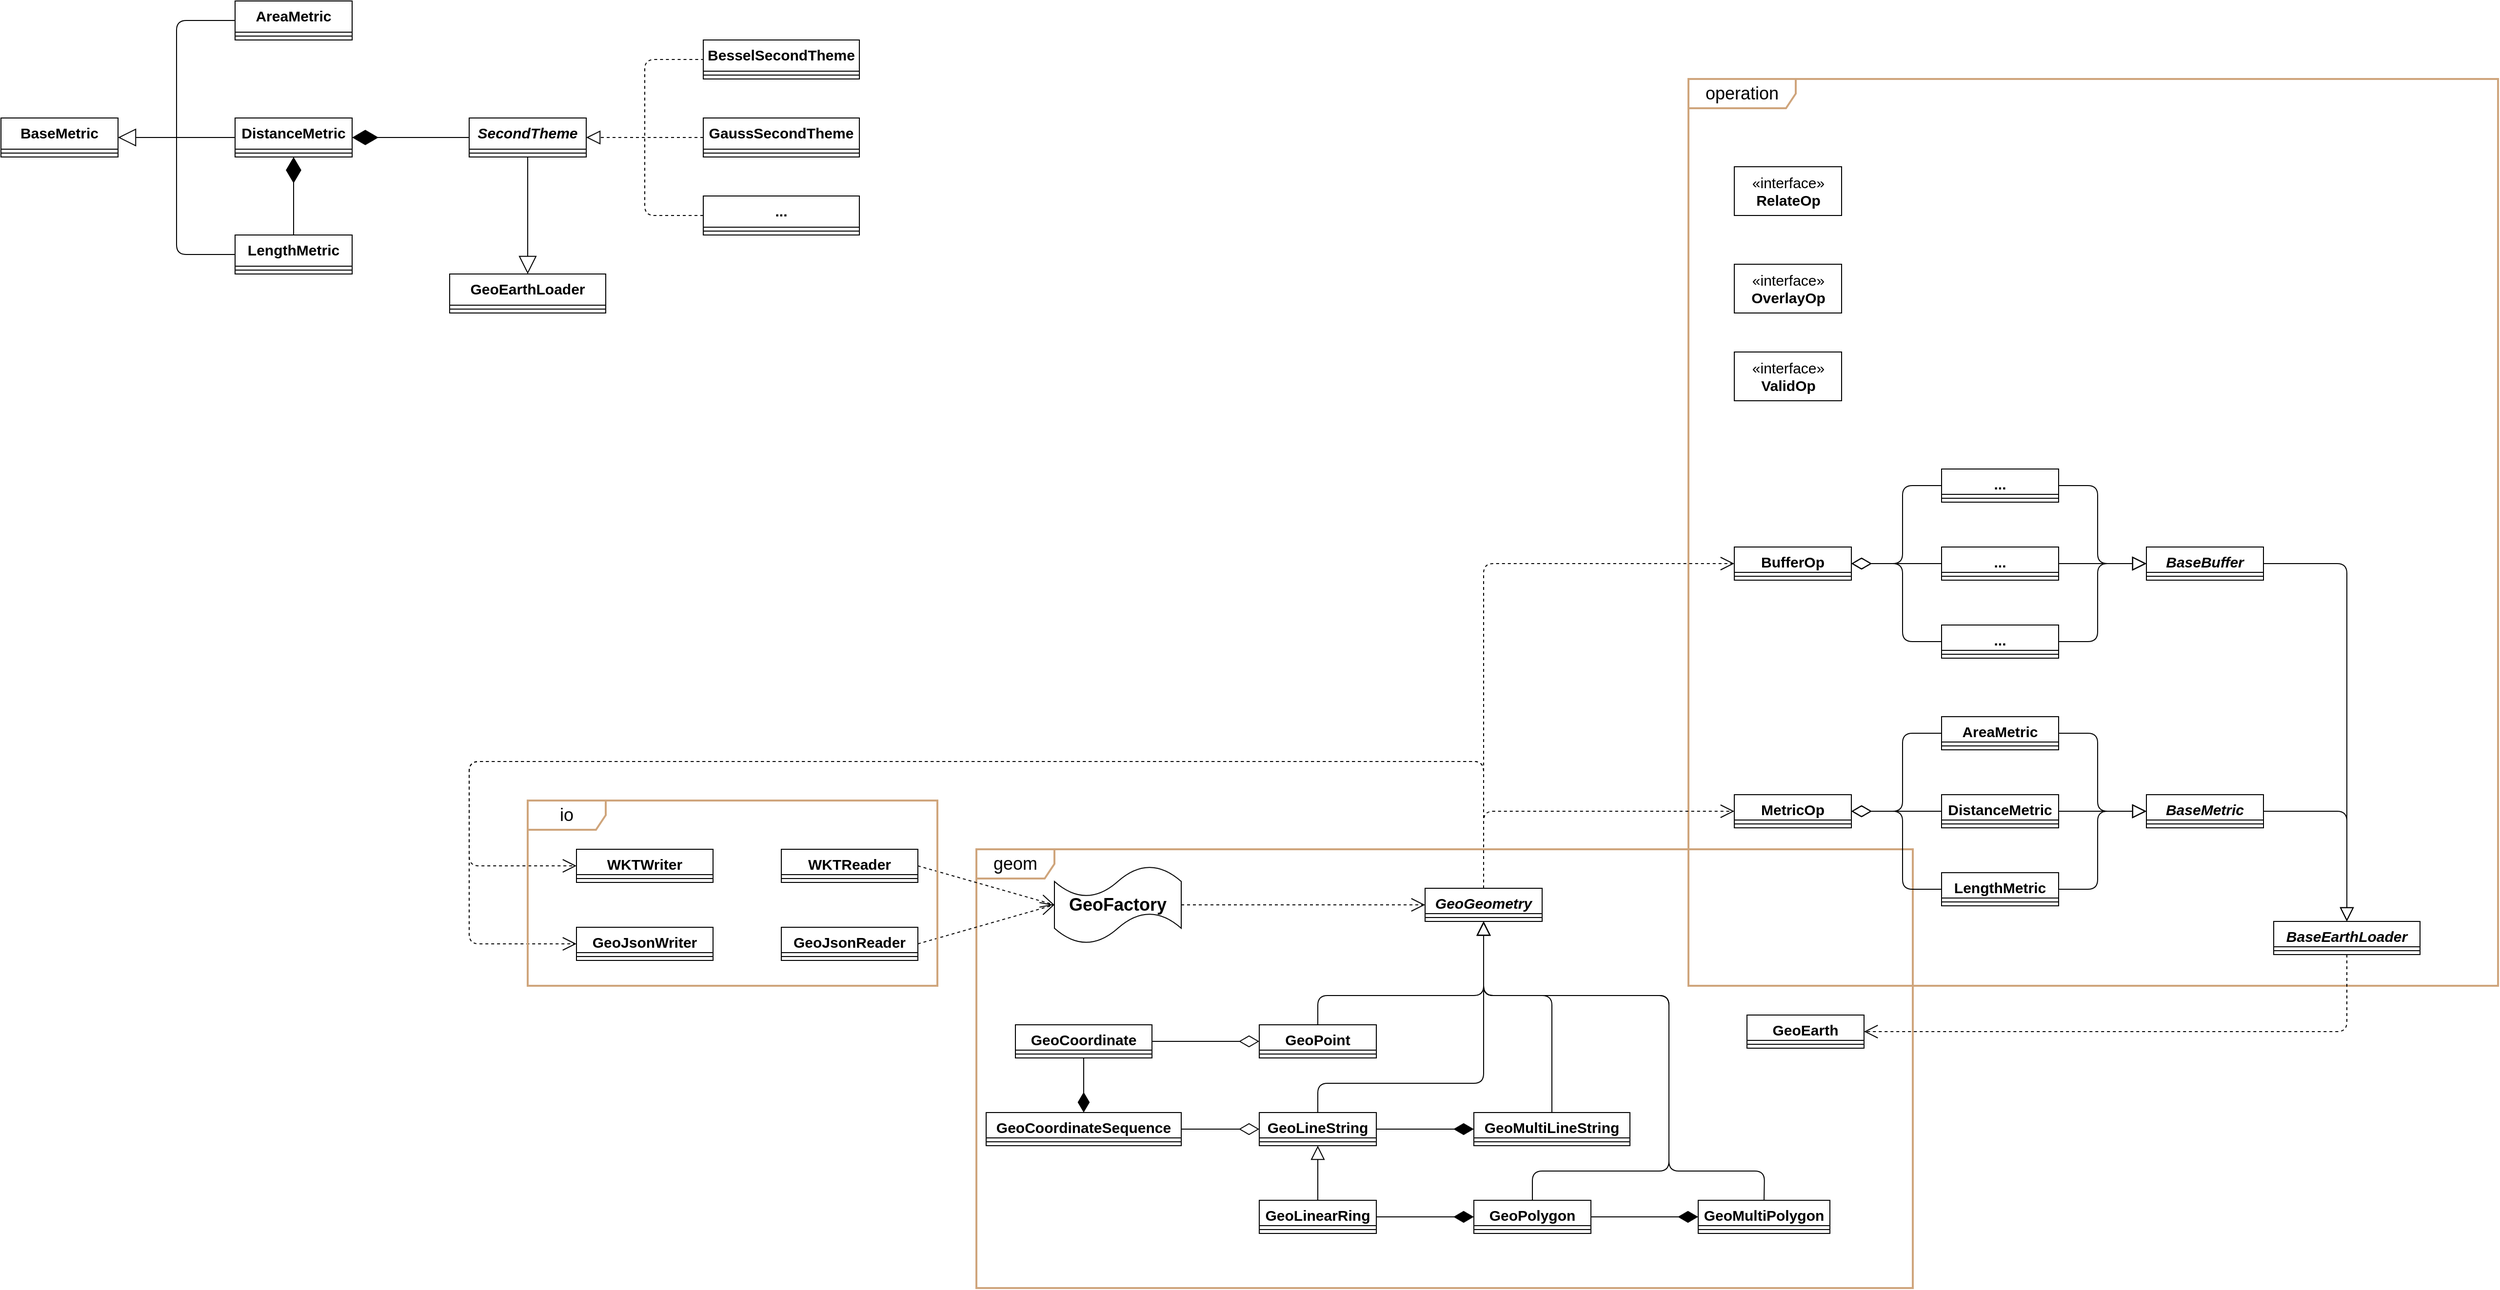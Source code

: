 <mxfile scale="1" border="5">
    <diagram id="F_URVQluiRiYZ4EXp49W" name="Page-1">
        <mxGraphModel dx="3735" dy="481" grid="1" gridSize="10" guides="1" tooltips="1" connect="1" arrows="1" fold="1" page="1" pageScale="1" pageWidth="3000" pageHeight="2000" math="0" shadow="0">
            <root>
                <mxCell id="0"/>
                <mxCell id="1" parent="0"/>
                <mxCell id="171" value="geom" style="shape=umlFrame;whiteSpace=wrap;html=1;fontSize=18;width=80;height=30;strokeColor=#CFA57C;strokeWidth=2;" parent="1" vertex="1">
                    <mxGeometry x="960" y="1030" width="960" height="450" as="geometry"/>
                </mxCell>
                <mxCell id="173" value="operation" style="shape=umlFrame;whiteSpace=wrap;html=1;fontSize=18;width=110;height=30;strokeColor=#CFA57C;strokeWidth=2;" parent="1" vertex="1">
                    <mxGeometry x="1690" y="240" width="830" height="930" as="geometry"/>
                </mxCell>
                <mxCell id="30" value="GeoPoint" style="swimlane;fontStyle=1;align=center;verticalAlign=top;childLayout=stackLayout;horizontal=1;startSize=26;horizontalStack=0;resizeParent=1;resizeParentMax=0;resizeLast=0;collapsible=1;marginBottom=0;fontSize=15;" parent="1" vertex="1">
                    <mxGeometry x="1250" y="1210" width="120" height="34" as="geometry"/>
                </mxCell>
                <mxCell id="32" value="" style="line;strokeWidth=1;fillColor=none;align=left;verticalAlign=middle;spacingTop=-1;spacingLeft=3;spacingRight=3;rotatable=0;labelPosition=right;points=[];portConstraint=eastwest;fontSize=15;" parent="30" vertex="1">
                    <mxGeometry y="26" width="120" height="8" as="geometry"/>
                </mxCell>
                <mxCell id="41" value="GeoLineString" style="swimlane;fontStyle=1;align=center;verticalAlign=top;childLayout=stackLayout;horizontal=1;startSize=26;horizontalStack=0;resizeParent=1;resizeParentMax=0;resizeLast=0;collapsible=1;marginBottom=0;fontSize=15;" parent="1" vertex="1">
                    <mxGeometry x="1250" y="1300" width="120" height="34" as="geometry"/>
                </mxCell>
                <mxCell id="42" value="" style="line;strokeWidth=1;fillColor=none;align=left;verticalAlign=middle;spacingTop=-1;spacingLeft=3;spacingRight=3;rotatable=0;labelPosition=right;points=[];portConstraint=eastwest;fontSize=15;" parent="41" vertex="1">
                    <mxGeometry y="26" width="120" height="8" as="geometry"/>
                </mxCell>
                <mxCell id="43" value="GeoLinearRing" style="swimlane;fontStyle=1;align=center;verticalAlign=top;childLayout=stackLayout;horizontal=1;startSize=26;horizontalStack=0;resizeParent=1;resizeParentMax=0;resizeLast=0;collapsible=1;marginBottom=0;fontSize=15;" parent="1" vertex="1">
                    <mxGeometry x="1250" y="1390" width="120" height="34" as="geometry"/>
                </mxCell>
                <mxCell id="44" value="" style="line;strokeWidth=1;fillColor=none;align=left;verticalAlign=middle;spacingTop=-1;spacingLeft=3;spacingRight=3;rotatable=0;labelPosition=right;points=[];portConstraint=eastwest;fontSize=15;" parent="43" vertex="1">
                    <mxGeometry y="26" width="120" height="8" as="geometry"/>
                </mxCell>
                <mxCell id="45" value="GeoPolygon" style="swimlane;fontStyle=1;align=center;verticalAlign=top;childLayout=stackLayout;horizontal=1;startSize=26;horizontalStack=0;resizeParent=1;resizeParentMax=0;resizeLast=0;collapsible=1;marginBottom=0;fontSize=15;" parent="1" vertex="1">
                    <mxGeometry x="1470" y="1390" width="120" height="34" as="geometry"/>
                </mxCell>
                <mxCell id="46" value="" style="line;strokeWidth=1;fillColor=none;align=left;verticalAlign=middle;spacingTop=-1;spacingLeft=3;spacingRight=3;rotatable=0;labelPosition=right;points=[];portConstraint=eastwest;fontSize=15;" parent="45" vertex="1">
                    <mxGeometry y="26" width="120" height="8" as="geometry"/>
                </mxCell>
                <mxCell id="47" value="GeoMultiLineString" style="swimlane;fontStyle=1;align=center;verticalAlign=top;childLayout=stackLayout;horizontal=1;startSize=26;horizontalStack=0;resizeParent=1;resizeParentMax=0;resizeLast=0;collapsible=1;marginBottom=0;fontSize=15;" parent="1" vertex="1">
                    <mxGeometry x="1470" y="1300" width="160" height="34" as="geometry">
                        <mxRectangle x="460" y="340" width="140" height="26" as="alternateBounds"/>
                    </mxGeometry>
                </mxCell>
                <mxCell id="48" value="" style="line;strokeWidth=1;fillColor=none;align=left;verticalAlign=middle;spacingTop=-1;spacingLeft=3;spacingRight=3;rotatable=0;labelPosition=right;points=[];portConstraint=eastwest;fontSize=15;" parent="47" vertex="1">
                    <mxGeometry y="26" width="160" height="8" as="geometry"/>
                </mxCell>
                <mxCell id="49" value="GeoMultiPolygon" style="swimlane;fontStyle=1;align=center;verticalAlign=top;childLayout=stackLayout;horizontal=1;startSize=26;horizontalStack=0;resizeParent=1;resizeParentMax=0;resizeLast=0;collapsible=1;marginBottom=0;fontSize=15;" parent="1" vertex="1">
                    <mxGeometry x="1700" y="1390" width="135" height="34" as="geometry"/>
                </mxCell>
                <mxCell id="50" value="" style="line;strokeWidth=1;fillColor=none;align=left;verticalAlign=middle;spacingTop=-1;spacingLeft=3;spacingRight=3;rotatable=0;labelPosition=right;points=[];portConstraint=eastwest;fontSize=15;" parent="49" vertex="1">
                    <mxGeometry y="26" width="135" height="8" as="geometry"/>
                </mxCell>
                <mxCell id="56" value="" style="endArrow=block;endSize=12;endFill=0;html=1;entryX=0.5;entryY=1;entryDx=0;entryDy=0;exitX=0.5;exitY=0;exitDx=0;exitDy=0;fontSize=15;" parent="1" source="43" target="41" edge="1">
                    <mxGeometry width="160" relative="1" as="geometry">
                        <mxPoint x="1420" y="1470" as="sourcePoint"/>
                        <mxPoint x="1580" y="1470" as="targetPoint"/>
                    </mxGeometry>
                </mxCell>
                <mxCell id="73" value="BaseMetric" style="swimlane;fontStyle=3;align=center;verticalAlign=top;childLayout=stackLayout;horizontal=1;startSize=26;horizontalStack=0;resizeParent=1;resizeParentMax=0;resizeLast=0;collapsible=1;marginBottom=0;fontSize=15;" parent="1" vertex="1">
                    <mxGeometry x="2159.5" y="974" width="120" height="34" as="geometry"/>
                </mxCell>
                <mxCell id="74" value="" style="line;strokeWidth=1;fillColor=none;align=left;verticalAlign=middle;spacingTop=-1;spacingLeft=3;spacingRight=3;rotatable=0;labelPosition=right;points=[];portConstraint=eastwest;fontSize=15;" parent="73" vertex="1">
                    <mxGeometry y="26" width="120" height="8" as="geometry"/>
                </mxCell>
                <mxCell id="77" value="«interface»&lt;br style=&quot;font-size: 15px;&quot;&gt;&lt;b style=&quot;font-size: 15px;&quot;&gt;RelateOp&lt;/b&gt;" style="html=1;fontSize=15;" parent="1" vertex="1">
                    <mxGeometry x="1737" y="330" width="110" height="50" as="geometry"/>
                </mxCell>
                <mxCell id="78" value="«interface»&lt;br style=&quot;font-size: 15px;&quot;&gt;&lt;b style=&quot;font-size: 15px;&quot;&gt;OverlayOp&lt;/b&gt;" style="html=1;fontSize=15;" parent="1" vertex="1">
                    <mxGeometry x="1737" y="430" width="110" height="50" as="geometry"/>
                </mxCell>
                <mxCell id="79" value="«interface»&lt;br style=&quot;font-size: 15px;&quot;&gt;&lt;b style=&quot;font-size: 15px;&quot;&gt;ValidOp&lt;/b&gt;" style="html=1;fontSize=15;" parent="1" vertex="1">
                    <mxGeometry x="1737" y="520" width="110" height="50" as="geometry"/>
                </mxCell>
                <mxCell id="80" value="AreaMetric" style="swimlane;fontStyle=1;align=center;verticalAlign=top;childLayout=stackLayout;horizontal=1;startSize=26;horizontalStack=0;resizeParent=1;resizeParentMax=0;resizeLast=0;collapsible=1;marginBottom=0;fontSize=15;" parent="1" vertex="1">
                    <mxGeometry x="1949.5" y="894" width="120" height="34" as="geometry"/>
                </mxCell>
                <mxCell id="81" value="" style="line;strokeWidth=1;fillColor=none;align=left;verticalAlign=middle;spacingTop=-1;spacingLeft=3;spacingRight=3;rotatable=0;labelPosition=right;points=[];portConstraint=eastwest;fontSize=15;" parent="80" vertex="1">
                    <mxGeometry y="26" width="120" height="8" as="geometry"/>
                </mxCell>
                <mxCell id="82" value="LengthMetric" style="swimlane;fontStyle=1;align=center;verticalAlign=top;childLayout=stackLayout;horizontal=1;startSize=26;horizontalStack=0;resizeParent=1;resizeParentMax=0;resizeLast=0;collapsible=1;marginBottom=0;fontSize=15;" parent="1" vertex="1">
                    <mxGeometry x="1949.5" y="1054" width="120" height="34" as="geometry"/>
                </mxCell>
                <mxCell id="83" value="" style="line;strokeWidth=1;fillColor=none;align=left;verticalAlign=middle;spacingTop=-1;spacingLeft=3;spacingRight=3;rotatable=0;labelPosition=right;points=[];portConstraint=eastwest;fontSize=15;" parent="82" vertex="1">
                    <mxGeometry y="26" width="120" height="8" as="geometry"/>
                </mxCell>
                <mxCell id="84" value="DistanceMetric" style="swimlane;fontStyle=1;align=center;verticalAlign=top;childLayout=stackLayout;horizontal=1;startSize=26;horizontalStack=0;resizeParent=1;resizeParentMax=0;resizeLast=0;collapsible=1;marginBottom=0;fontSize=15;" parent="1" vertex="1">
                    <mxGeometry x="1949.5" y="974" width="120" height="34" as="geometry"/>
                </mxCell>
                <mxCell id="85" value="" style="line;strokeWidth=1;fillColor=none;align=left;verticalAlign=middle;spacingTop=-1;spacingLeft=3;spacingRight=3;rotatable=0;labelPosition=right;points=[];portConstraint=eastwest;fontSize=15;" parent="84" vertex="1">
                    <mxGeometry y="26" width="120" height="8" as="geometry"/>
                </mxCell>
                <mxCell id="87" value="" style="endArrow=block;endSize=12;endFill=0;html=1;entryX=0;entryY=0.5;entryDx=0;entryDy=0;exitX=1;exitY=0.5;exitDx=0;exitDy=0;fontSize=15;" parent="1" source="84" target="73" edge="1">
                    <mxGeometry width="160" relative="1" as="geometry">
                        <mxPoint x="1899.5" y="824" as="sourcePoint"/>
                        <mxPoint x="1899.5" y="804" as="targetPoint"/>
                    </mxGeometry>
                </mxCell>
                <mxCell id="88" value="" style="endArrow=block;endSize=12;endFill=0;html=1;entryX=0;entryY=0.5;entryDx=0;entryDy=0;fontSize=15;exitX=1;exitY=0.5;exitDx=0;exitDy=0;" parent="1" source="80" target="73" edge="1">
                    <mxGeometry width="160" relative="1" as="geometry">
                        <mxPoint x="1719.5" y="834" as="sourcePoint"/>
                        <mxPoint x="1909.5" y="808" as="targetPoint"/>
                        <Array as="points">
                            <mxPoint x="2109.5" y="911"/>
                            <mxPoint x="2109.5" y="991"/>
                        </Array>
                    </mxGeometry>
                </mxCell>
                <mxCell id="89" value="" style="endArrow=block;endSize=12;endFill=0;html=1;entryX=0;entryY=0.5;entryDx=0;entryDy=0;exitX=1;exitY=0.5;exitDx=0;exitDy=0;fontSize=15;" parent="1" source="82" target="73" edge="1">
                    <mxGeometry width="160" relative="1" as="geometry">
                        <mxPoint x="1919.5" y="870" as="sourcePoint"/>
                        <mxPoint x="1919.5" y="818" as="targetPoint"/>
                        <Array as="points">
                            <mxPoint x="2109.5" y="1071"/>
                            <mxPoint x="2109.5" y="991"/>
                        </Array>
                    </mxGeometry>
                </mxCell>
                <mxCell id="95" value="GeoGeometry&#10;" style="swimlane;fontStyle=3;align=center;verticalAlign=top;childLayout=stackLayout;horizontal=1;startSize=26;horizontalStack=0;resizeParent=1;resizeParentMax=0;resizeLast=0;collapsible=1;marginBottom=0;fontSize=15;" parent="1" vertex="1">
                    <mxGeometry x="1420" y="1070" width="120" height="34" as="geometry"/>
                </mxCell>
                <mxCell id="96" value="" style="line;strokeWidth=1;fillColor=none;align=left;verticalAlign=middle;spacingTop=-1;spacingLeft=3;spacingRight=3;rotatable=0;labelPosition=right;points=[];portConstraint=eastwest;fontSize=15;" parent="95" vertex="1">
                    <mxGeometry y="26" width="120" height="8" as="geometry"/>
                </mxCell>
                <mxCell id="97" value="" style="endArrow=block;endSize=12;endFill=0;html=1;entryX=0.5;entryY=1;entryDx=0;entryDy=0;exitX=0.5;exitY=0;exitDx=0;exitDy=0;fontSize=15;" parent="1" source="30" target="95" edge="1">
                    <mxGeometry width="160" relative="1" as="geometry">
                        <mxPoint x="1320" y="1390" as="sourcePoint"/>
                        <mxPoint x="1320" y="1334" as="targetPoint"/>
                        <Array as="points">
                            <mxPoint x="1310" y="1180"/>
                            <mxPoint x="1480" y="1180"/>
                        </Array>
                    </mxGeometry>
                </mxCell>
                <mxCell id="98" value="" style="endArrow=diamondThin;endFill=1;endSize=18;html=1;exitX=1;exitY=0.5;exitDx=0;exitDy=0;entryX=0;entryY=0.5;entryDx=0;entryDy=0;fontSize=13;spacing=2;strokeWidth=1;" parent="1" source="41" target="47" edge="1">
                    <mxGeometry width="160" relative="1" as="geometry">
                        <mxPoint x="1320" y="1310" as="sourcePoint"/>
                        <mxPoint x="1320" y="1254" as="targetPoint"/>
                    </mxGeometry>
                </mxCell>
                <mxCell id="99" value="" style="endArrow=diamondThin;endFill=1;endSize=18;html=1;exitX=1;exitY=0.5;exitDx=0;exitDy=0;entryX=0;entryY=0.5;entryDx=0;entryDy=0;fontSize=13;spacing=2;strokeWidth=1;" parent="1" source="43" target="45" edge="1">
                    <mxGeometry width="160" relative="1" as="geometry">
                        <mxPoint x="1380" y="1327" as="sourcePoint"/>
                        <mxPoint x="1480" y="1327" as="targetPoint"/>
                    </mxGeometry>
                </mxCell>
                <mxCell id="100" value="" style="endArrow=diamondThin;endFill=1;endSize=18;html=1;exitX=1;exitY=0.5;exitDx=0;exitDy=0;entryX=0;entryY=0.5;entryDx=0;entryDy=0;fontSize=13;spacing=2;strokeWidth=1;" parent="1" source="45" target="49" edge="1">
                    <mxGeometry width="160" relative="1" as="geometry">
                        <mxPoint x="1380" y="1417" as="sourcePoint"/>
                        <mxPoint x="1500" y="1417" as="targetPoint"/>
                    </mxGeometry>
                </mxCell>
                <mxCell id="103" value="" style="endArrow=block;endSize=12;endFill=0;html=1;exitX=0.5;exitY=0;exitDx=0;exitDy=0;fontSize=15;entryX=0.5;entryY=1;entryDx=0;entryDy=0;" parent="1" source="41" target="95" edge="1">
                    <mxGeometry width="160" relative="1" as="geometry">
                        <mxPoint x="1320" y="1400" as="sourcePoint"/>
                        <mxPoint x="1430" y="1150" as="targetPoint"/>
                        <Array as="points">
                            <mxPoint x="1310" y="1270"/>
                            <mxPoint x="1480" y="1270"/>
                        </Array>
                    </mxGeometry>
                </mxCell>
                <mxCell id="104" value="" style="endArrow=block;endSize=12;endFill=0;html=1;exitX=0.5;exitY=0;exitDx=0;exitDy=0;fontSize=15;entryX=0.5;entryY=1;entryDx=0;entryDy=0;" parent="1" source="47" target="95" edge="1">
                    <mxGeometry width="160" relative="1" as="geometry">
                        <mxPoint x="1320" y="1220" as="sourcePoint"/>
                        <mxPoint x="1430" y="1150" as="targetPoint"/>
                        <Array as="points">
                            <mxPoint x="1550" y="1180"/>
                            <mxPoint x="1480" y="1180"/>
                        </Array>
                    </mxGeometry>
                </mxCell>
                <mxCell id="105" value="" style="endArrow=block;endSize=12;endFill=0;html=1;exitX=0.5;exitY=0;exitDx=0;exitDy=0;fontSize=15;entryX=0.5;entryY=1;entryDx=0;entryDy=0;" parent="1" source="49" target="95" edge="1">
                    <mxGeometry width="160" relative="1" as="geometry">
                        <mxPoint x="1560" y="1310" as="sourcePoint"/>
                        <mxPoint x="1430" y="1150" as="targetPoint"/>
                        <Array as="points">
                            <mxPoint x="1768" y="1360"/>
                            <mxPoint x="1670" y="1360"/>
                            <mxPoint x="1670" y="1180"/>
                            <mxPoint x="1480" y="1180"/>
                        </Array>
                    </mxGeometry>
                </mxCell>
                <mxCell id="106" value="" style="endArrow=block;endSize=12;endFill=0;html=1;fontSize=15;exitX=0.5;exitY=0;exitDx=0;exitDy=0;entryX=0.5;entryY=1;entryDx=0;entryDy=0;" parent="1" source="45" target="95" edge="1">
                    <mxGeometry width="160" relative="1" as="geometry">
                        <mxPoint x="1550" y="1380" as="sourcePoint"/>
                        <mxPoint x="1480" y="1144" as="targetPoint"/>
                        <Array as="points">
                            <mxPoint x="1530" y="1360"/>
                            <mxPoint x="1670" y="1360"/>
                            <mxPoint x="1670" y="1180"/>
                            <mxPoint x="1480" y="1180"/>
                        </Array>
                    </mxGeometry>
                </mxCell>
                <mxCell id="107" value="GeoCoordinate" style="swimlane;fontStyle=1;align=center;verticalAlign=top;childLayout=stackLayout;horizontal=1;startSize=26;horizontalStack=0;resizeParent=1;resizeParentMax=0;resizeLast=0;collapsible=1;marginBottom=0;fontSize=15;" parent="1" vertex="1">
                    <mxGeometry x="1000" y="1210" width="140" height="34" as="geometry"/>
                </mxCell>
                <mxCell id="108" value="" style="line;strokeWidth=1;fillColor=none;align=left;verticalAlign=middle;spacingTop=-1;spacingLeft=3;spacingRight=3;rotatable=0;labelPosition=right;points=[];portConstraint=eastwest;fontSize=15;" parent="107" vertex="1">
                    <mxGeometry y="26" width="140" height="8" as="geometry"/>
                </mxCell>
                <mxCell id="109" value="GeoCoordinateSequence" style="swimlane;fontStyle=1;align=center;verticalAlign=top;childLayout=stackLayout;horizontal=1;startSize=26;horizontalStack=0;resizeParent=1;resizeParentMax=0;resizeLast=0;collapsible=1;marginBottom=0;fontSize=15;" parent="1" vertex="1">
                    <mxGeometry x="970" y="1300" width="200" height="34" as="geometry"/>
                </mxCell>
                <mxCell id="110" value="" style="line;strokeWidth=1;fillColor=none;align=left;verticalAlign=middle;spacingTop=-1;spacingLeft=3;spacingRight=3;rotatable=0;labelPosition=right;points=[];portConstraint=eastwest;fontSize=15;" parent="109" vertex="1">
                    <mxGeometry y="26" width="200" height="8" as="geometry"/>
                </mxCell>
                <mxCell id="111" value="" style="endArrow=diamondThin;endFill=0;endSize=18;html=1;fontSize=13;strokeWidth=1;entryX=0;entryY=0.5;entryDx=0;entryDy=0;exitX=1;exitY=0.5;exitDx=0;exitDy=0;" parent="1" source="109" target="41" edge="1">
                    <mxGeometry width="160" relative="1" as="geometry">
                        <mxPoint x="1050" y="1400" as="sourcePoint"/>
                        <mxPoint x="1210" y="1400" as="targetPoint"/>
                    </mxGeometry>
                </mxCell>
                <mxCell id="112" value="" style="endArrow=diamondThin;endFill=1;endSize=18;html=1;fontSize=13;strokeWidth=1;exitX=0.5;exitY=1;exitDx=0;exitDy=0;entryX=0.5;entryY=0;entryDx=0;entryDy=0;" parent="1" source="107" target="109" edge="1">
                    <mxGeometry width="160" relative="1" as="geometry">
                        <mxPoint x="1130" y="1330" as="sourcePoint"/>
                        <mxPoint x="1290" y="1330" as="targetPoint"/>
                    </mxGeometry>
                </mxCell>
                <mxCell id="113" value="" style="endArrow=diamondThin;endFill=0;endSize=18;html=1;fontSize=13;strokeWidth=1;entryX=0;entryY=0.5;entryDx=0;entryDy=0;exitX=1;exitY=0.5;exitDx=0;exitDy=0;" parent="1" source="107" target="30" edge="1">
                    <mxGeometry width="160" relative="1" as="geometry">
                        <mxPoint x="1180" y="1327" as="sourcePoint"/>
                        <mxPoint x="1260" y="1327" as="targetPoint"/>
                    </mxGeometry>
                </mxCell>
                <mxCell id="114" value="GeoJsonWriter" style="swimlane;fontStyle=1;align=center;verticalAlign=top;childLayout=stackLayout;horizontal=1;startSize=26;horizontalStack=0;resizeParent=1;resizeParentMax=0;resizeLast=0;collapsible=1;marginBottom=0;fontSize=15;" parent="1" vertex="1">
                    <mxGeometry x="550" y="1110" width="140" height="34" as="geometry"/>
                </mxCell>
                <mxCell id="115" value="" style="line;strokeWidth=1;fillColor=none;align=left;verticalAlign=middle;spacingTop=-1;spacingLeft=3;spacingRight=3;rotatable=0;labelPosition=right;points=[];portConstraint=eastwest;fontSize=15;" parent="114" vertex="1">
                    <mxGeometry y="26" width="140" height="8" as="geometry"/>
                </mxCell>
                <mxCell id="116" value="GeoJsonReader" style="swimlane;fontStyle=1;align=center;verticalAlign=top;childLayout=stackLayout;horizontal=1;startSize=26;horizontalStack=0;resizeParent=1;resizeParentMax=0;resizeLast=0;collapsible=1;marginBottom=0;fontSize=15;" parent="1" vertex="1">
                    <mxGeometry x="760" y="1110" width="140" height="34" as="geometry"/>
                </mxCell>
                <mxCell id="117" value="" style="line;strokeWidth=1;fillColor=none;align=left;verticalAlign=middle;spacingTop=-1;spacingLeft=3;spacingRight=3;rotatable=0;labelPosition=right;points=[];portConstraint=eastwest;fontSize=15;" parent="116" vertex="1">
                    <mxGeometry y="26" width="140" height="8" as="geometry"/>
                </mxCell>
                <mxCell id="118" value="WKTReader" style="swimlane;fontStyle=1;align=center;verticalAlign=top;childLayout=stackLayout;horizontal=1;startSize=26;horizontalStack=0;resizeParent=1;resizeParentMax=0;resizeLast=0;collapsible=1;marginBottom=0;fontSize=15;" parent="1" vertex="1">
                    <mxGeometry x="760" y="1030" width="140" height="34" as="geometry"/>
                </mxCell>
                <mxCell id="119" value="" style="line;strokeWidth=1;fillColor=none;align=left;verticalAlign=middle;spacingTop=-1;spacingLeft=3;spacingRight=3;rotatable=0;labelPosition=right;points=[];portConstraint=eastwest;fontSize=15;" parent="118" vertex="1">
                    <mxGeometry y="26" width="140" height="8" as="geometry"/>
                </mxCell>
                <mxCell id="120" value="WKTWriter" style="swimlane;fontStyle=1;align=center;verticalAlign=top;childLayout=stackLayout;horizontal=1;startSize=26;horizontalStack=0;resizeParent=1;resizeParentMax=0;resizeLast=0;collapsible=1;marginBottom=0;fontSize=15;" parent="1" vertex="1">
                    <mxGeometry x="550" y="1030" width="140" height="34" as="geometry"/>
                </mxCell>
                <mxCell id="121" value="" style="line;strokeWidth=1;fillColor=none;align=left;verticalAlign=middle;spacingTop=-1;spacingLeft=3;spacingRight=3;rotatable=0;labelPosition=right;points=[];portConstraint=eastwest;fontSize=15;" parent="120" vertex="1">
                    <mxGeometry y="26" width="140" height="8" as="geometry"/>
                </mxCell>
                <mxCell id="122" value="MetricOp" style="swimlane;fontStyle=1;align=center;verticalAlign=top;childLayout=stackLayout;horizontal=1;startSize=26;horizontalStack=0;resizeParent=1;resizeParentMax=0;resizeLast=0;collapsible=1;marginBottom=0;fontSize=15;" parent="1" vertex="1">
                    <mxGeometry x="1737" y="974" width="120" height="34" as="geometry"/>
                </mxCell>
                <mxCell id="123" value="" style="line;strokeWidth=1;fillColor=none;align=left;verticalAlign=middle;spacingTop=-1;spacingLeft=3;spacingRight=3;rotatable=0;labelPosition=right;points=[];portConstraint=eastwest;fontSize=15;" parent="122" vertex="1">
                    <mxGeometry y="26" width="120" height="8" as="geometry"/>
                </mxCell>
                <mxCell id="125" value="" style="endArrow=diamondThin;endFill=0;endSize=18;html=1;fontSize=13;strokeWidth=1;exitX=0;exitY=0.5;exitDx=0;exitDy=0;entryX=1;entryY=0.5;entryDx=0;entryDy=0;" parent="1" source="84" target="122" edge="1">
                    <mxGeometry width="160" relative="1" as="geometry">
                        <mxPoint x="1809.5" y="964" as="sourcePoint"/>
                        <mxPoint x="1969.5" y="964" as="targetPoint"/>
                    </mxGeometry>
                </mxCell>
                <mxCell id="126" value="" style="endArrow=diamondThin;endFill=0;endSize=18;html=1;fontSize=13;strokeWidth=1;exitX=0;exitY=0.5;exitDx=0;exitDy=0;entryX=1;entryY=0.5;entryDx=0;entryDy=0;" parent="1" source="82" target="122" edge="1">
                    <mxGeometry width="160" relative="1" as="geometry">
                        <mxPoint x="1909.5" y="894" as="sourcePoint"/>
                        <mxPoint x="1909.5" y="962.0" as="targetPoint"/>
                        <Array as="points">
                            <mxPoint x="1909.5" y="1071"/>
                            <mxPoint x="1909.5" y="991"/>
                        </Array>
                    </mxGeometry>
                </mxCell>
                <mxCell id="127" value="" style="endArrow=diamondThin;endFill=0;endSize=18;html=1;fontSize=13;strokeWidth=1;entryX=1;entryY=0.5;entryDx=0;entryDy=0;exitX=0;exitY=0.5;exitDx=0;exitDy=0;" parent="1" source="80" target="122" edge="1">
                    <mxGeometry width="160" relative="1" as="geometry">
                        <mxPoint x="1749.5" y="924" as="sourcePoint"/>
                        <mxPoint x="1919.5" y="972.0" as="targetPoint"/>
                        <Array as="points">
                            <mxPoint x="1909.5" y="911"/>
                            <mxPoint x="1909.5" y="991"/>
                        </Array>
                    </mxGeometry>
                </mxCell>
                <mxCell id="132" value="&lt;b&gt;GeoFactory&lt;/b&gt;" style="shape=tape;whiteSpace=wrap;html=1;fontSize=18;" parent="1" vertex="1">
                    <mxGeometry x="1040" y="1047" width="130" height="80" as="geometry"/>
                </mxCell>
                <mxCell id="133" value="" style="endArrow=open;endSize=12;dashed=1;html=1;fontSize=18;strokeWidth=1;exitX=1;exitY=0.5;exitDx=0;exitDy=0;exitPerimeter=0;entryX=0;entryY=0.5;entryDx=0;entryDy=0;" parent="1" source="132" target="95" edge="1">
                    <mxGeometry width="160" relative="1" as="geometry">
                        <mxPoint x="1330" y="1010" as="sourcePoint"/>
                        <mxPoint x="1490" y="1010" as="targetPoint"/>
                    </mxGeometry>
                </mxCell>
                <mxCell id="135" value="" style="endArrow=open;endSize=12;dashed=1;html=1;fontSize=18;strokeWidth=1;exitX=1;exitY=0.5;exitDx=0;exitDy=0;entryX=0;entryY=0.5;entryDx=0;entryDy=0;entryPerimeter=0;" parent="1" source="118" target="132" edge="1">
                    <mxGeometry width="160" relative="1" as="geometry">
                        <mxPoint x="1150" y="1097" as="sourcePoint"/>
                        <mxPoint x="1280" y="1097" as="targetPoint"/>
                    </mxGeometry>
                </mxCell>
                <mxCell id="136" value="" style="endArrow=open;endSize=12;dashed=1;html=1;fontSize=18;strokeWidth=1;exitX=1;exitY=0.5;exitDx=0;exitDy=0;entryX=0;entryY=0.5;entryDx=0;entryDy=0;entryPerimeter=0;" parent="1" source="116" target="132" edge="1">
                    <mxGeometry width="160" relative="1" as="geometry">
                        <mxPoint x="1160" y="1107" as="sourcePoint"/>
                        <mxPoint x="1290" y="1107" as="targetPoint"/>
                    </mxGeometry>
                </mxCell>
                <mxCell id="137" value="GeoEarth" style="swimlane;fontStyle=1;align=center;verticalAlign=top;childLayout=stackLayout;horizontal=1;startSize=26;horizontalStack=0;resizeParent=1;resizeParentMax=0;resizeLast=0;collapsible=1;marginBottom=0;fontSize=15;" parent="1" vertex="1">
                    <mxGeometry x="1750" y="1200" width="120" height="34" as="geometry"/>
                </mxCell>
                <mxCell id="138" value="" style="line;strokeWidth=1;fillColor=none;align=left;verticalAlign=middle;spacingTop=-1;spacingLeft=3;spacingRight=3;rotatable=0;labelPosition=right;points=[];portConstraint=eastwest;fontSize=15;" parent="137" vertex="1">
                    <mxGeometry y="26" width="120" height="8" as="geometry"/>
                </mxCell>
                <mxCell id="139" value="BaseEarthLoader" style="swimlane;fontStyle=3;align=center;verticalAlign=top;childLayout=stackLayout;horizontal=1;startSize=26;horizontalStack=0;resizeParent=1;resizeParentMax=0;resizeLast=0;collapsible=1;marginBottom=0;fontSize=15;" parent="1" vertex="1">
                    <mxGeometry x="2290" y="1104" width="150" height="34" as="geometry"/>
                </mxCell>
                <mxCell id="140" value="" style="line;strokeWidth=1;fillColor=none;align=left;verticalAlign=middle;spacingTop=-1;spacingLeft=3;spacingRight=3;rotatable=0;labelPosition=right;points=[];portConstraint=eastwest;fontSize=15;" parent="139" vertex="1">
                    <mxGeometry y="26" width="150" height="8" as="geometry"/>
                </mxCell>
                <mxCell id="141" value="" style="endArrow=open;endSize=12;dashed=1;html=1;fontSize=18;strokeWidth=1;entryX=1;entryY=0.5;entryDx=0;entryDy=0;exitX=0.5;exitY=1;exitDx=0;exitDy=0;" parent="1" source="139" target="137" edge="1">
                    <mxGeometry width="160" relative="1" as="geometry">
                        <mxPoint x="1840" y="1250" as="sourcePoint"/>
                        <mxPoint x="2000" y="1250" as="targetPoint"/>
                        <Array as="points">
                            <mxPoint x="2365" y="1217"/>
                        </Array>
                    </mxGeometry>
                </mxCell>
                <mxCell id="142" value="" style="endArrow=block;endSize=12;endFill=0;html=1;entryX=0.5;entryY=0;entryDx=0;entryDy=0;exitX=1;exitY=0.5;exitDx=0;exitDy=0;fontSize=15;" parent="1" source="73" target="139" edge="1">
                    <mxGeometry width="160" relative="1" as="geometry">
                        <mxPoint x="2200" y="1030" as="sourcePoint"/>
                        <mxPoint x="2290" y="1030" as="targetPoint"/>
                        <Array as="points">
                            <mxPoint x="2365" y="991"/>
                        </Array>
                    </mxGeometry>
                </mxCell>
                <mxCell id="143" value="" style="endArrow=open;endSize=12;dashed=1;html=1;fontSize=18;strokeWidth=1;exitX=0.5;exitY=0;exitDx=0;exitDy=0;entryX=0;entryY=0.5;entryDx=0;entryDy=0;" parent="1" source="95" target="120" edge="1">
                    <mxGeometry width="160" relative="1" as="geometry">
                        <mxPoint x="1270" y="740" as="sourcePoint"/>
                        <mxPoint x="210" y="810" as="targetPoint"/>
                        <Array as="points">
                            <mxPoint x="1480" y="940"/>
                            <mxPoint x="440" y="940"/>
                            <mxPoint x="440" y="1047"/>
                        </Array>
                    </mxGeometry>
                </mxCell>
                <mxCell id="144" value="" style="endArrow=open;endSize=12;dashed=1;html=1;fontSize=18;strokeWidth=1;exitX=0.5;exitY=0;exitDx=0;exitDy=0;entryX=0;entryY=0.5;entryDx=0;entryDy=0;" parent="1" source="95" target="114" edge="1">
                    <mxGeometry width="160" relative="1" as="geometry">
                        <mxPoint x="1480.0" y="1070" as="sourcePoint"/>
                        <mxPoint x="560" y="1047" as="targetPoint"/>
                        <Array as="points">
                            <mxPoint x="1480" y="940"/>
                            <mxPoint x="440" y="940"/>
                            <mxPoint x="440" y="1127"/>
                        </Array>
                    </mxGeometry>
                </mxCell>
                <mxCell id="145" value="" style="endArrow=open;endSize=12;dashed=1;html=1;fontSize=18;strokeWidth=1;exitX=0.5;exitY=0;exitDx=0;exitDy=0;entryX=0;entryY=0.5;entryDx=0;entryDy=0;" parent="1" source="95" target="122" edge="1">
                    <mxGeometry width="160" relative="1" as="geometry">
                        <mxPoint x="1180" y="1097" as="sourcePoint"/>
                        <mxPoint x="1530" y="840" as="targetPoint"/>
                        <Array as="points">
                            <mxPoint x="1480" y="991"/>
                        </Array>
                    </mxGeometry>
                </mxCell>
                <mxCell id="150" value="BaseBuffer" style="swimlane;fontStyle=3;align=center;verticalAlign=top;childLayout=stackLayout;horizontal=1;startSize=26;horizontalStack=0;resizeParent=1;resizeParentMax=0;resizeLast=0;collapsible=1;marginBottom=0;fontSize=15;" parent="1" vertex="1">
                    <mxGeometry x="2159.5" y="720" width="120" height="34" as="geometry"/>
                </mxCell>
                <mxCell id="151" value="" style="line;strokeWidth=1;fillColor=none;align=left;verticalAlign=middle;spacingTop=-1;spacingLeft=3;spacingRight=3;rotatable=0;labelPosition=right;points=[];portConstraint=eastwest;fontSize=15;" parent="150" vertex="1">
                    <mxGeometry y="26" width="120" height="8" as="geometry"/>
                </mxCell>
                <mxCell id="152" value="..." style="swimlane;fontStyle=1;align=center;verticalAlign=top;childLayout=stackLayout;horizontal=1;startSize=26;horizontalStack=0;resizeParent=1;resizeParentMax=0;resizeLast=0;collapsible=1;marginBottom=0;fontSize=15;" parent="1" vertex="1">
                    <mxGeometry x="1949.5" y="640" width="120" height="34" as="geometry"/>
                </mxCell>
                <mxCell id="153" value="" style="line;strokeWidth=1;fillColor=none;align=left;verticalAlign=middle;spacingTop=-1;spacingLeft=3;spacingRight=3;rotatable=0;labelPosition=right;points=[];portConstraint=eastwest;fontSize=15;" parent="152" vertex="1">
                    <mxGeometry y="26" width="120" height="8" as="geometry"/>
                </mxCell>
                <mxCell id="154" value="..." style="swimlane;fontStyle=1;align=center;verticalAlign=top;childLayout=stackLayout;horizontal=1;startSize=26;horizontalStack=0;resizeParent=1;resizeParentMax=0;resizeLast=0;collapsible=1;marginBottom=0;fontSize=15;" parent="1" vertex="1">
                    <mxGeometry x="1949.5" y="800" width="120" height="34" as="geometry"/>
                </mxCell>
                <mxCell id="155" value="" style="line;strokeWidth=1;fillColor=none;align=left;verticalAlign=middle;spacingTop=-1;spacingLeft=3;spacingRight=3;rotatable=0;labelPosition=right;points=[];portConstraint=eastwest;fontSize=15;" parent="154" vertex="1">
                    <mxGeometry y="26" width="120" height="8" as="geometry"/>
                </mxCell>
                <mxCell id="156" value="..." style="swimlane;fontStyle=1;align=center;verticalAlign=top;childLayout=stackLayout;horizontal=1;startSize=26;horizontalStack=0;resizeParent=1;resizeParentMax=0;resizeLast=0;collapsible=1;marginBottom=0;fontSize=15;" parent="1" vertex="1">
                    <mxGeometry x="1949.5" y="720" width="120" height="34" as="geometry"/>
                </mxCell>
                <mxCell id="157" value="" style="line;strokeWidth=1;fillColor=none;align=left;verticalAlign=middle;spacingTop=-1;spacingLeft=3;spacingRight=3;rotatable=0;labelPosition=right;points=[];portConstraint=eastwest;fontSize=15;" parent="156" vertex="1">
                    <mxGeometry y="26" width="120" height="8" as="geometry"/>
                </mxCell>
                <mxCell id="158" value="" style="endArrow=block;endSize=12;endFill=0;html=1;entryX=0;entryY=0.5;entryDx=0;entryDy=0;exitX=1;exitY=0.5;exitDx=0;exitDy=0;fontSize=15;" parent="1" source="156" target="150" edge="1">
                    <mxGeometry width="160" relative="1" as="geometry">
                        <mxPoint x="1899.5" y="570" as="sourcePoint"/>
                        <mxPoint x="1899.5" y="550" as="targetPoint"/>
                    </mxGeometry>
                </mxCell>
                <mxCell id="159" value="" style="endArrow=block;endSize=12;endFill=0;html=1;entryX=0;entryY=0.5;entryDx=0;entryDy=0;fontSize=15;exitX=1;exitY=0.5;exitDx=0;exitDy=0;" parent="1" source="152" target="150" edge="1">
                    <mxGeometry width="160" relative="1" as="geometry">
                        <mxPoint x="1719.5" y="580" as="sourcePoint"/>
                        <mxPoint x="1909.5" y="554" as="targetPoint"/>
                        <Array as="points">
                            <mxPoint x="2109.5" y="657"/>
                            <mxPoint x="2109.5" y="737"/>
                        </Array>
                    </mxGeometry>
                </mxCell>
                <mxCell id="160" value="" style="endArrow=block;endSize=12;endFill=0;html=1;entryX=0;entryY=0.5;entryDx=0;entryDy=0;exitX=1;exitY=0.5;exitDx=0;exitDy=0;fontSize=15;" parent="1" source="154" target="150" edge="1">
                    <mxGeometry width="160" relative="1" as="geometry">
                        <mxPoint x="1919.5" y="616" as="sourcePoint"/>
                        <mxPoint x="1919.5" y="564" as="targetPoint"/>
                        <Array as="points">
                            <mxPoint x="2109.5" y="817"/>
                            <mxPoint x="2109.5" y="737"/>
                        </Array>
                    </mxGeometry>
                </mxCell>
                <mxCell id="161" value="BufferOp" style="swimlane;fontStyle=1;align=center;verticalAlign=top;childLayout=stackLayout;horizontal=1;startSize=26;horizontalStack=0;resizeParent=1;resizeParentMax=0;resizeLast=0;collapsible=1;marginBottom=0;fontSize=15;" parent="1" vertex="1">
                    <mxGeometry x="1737" y="720" width="120" height="34" as="geometry"/>
                </mxCell>
                <mxCell id="162" value="" style="line;strokeWidth=1;fillColor=none;align=left;verticalAlign=middle;spacingTop=-1;spacingLeft=3;spacingRight=3;rotatable=0;labelPosition=right;points=[];portConstraint=eastwest;fontSize=15;" parent="161" vertex="1">
                    <mxGeometry y="26" width="120" height="8" as="geometry"/>
                </mxCell>
                <mxCell id="163" value="" style="endArrow=diamondThin;endFill=0;endSize=18;html=1;fontSize=13;strokeWidth=1;exitX=0;exitY=0.5;exitDx=0;exitDy=0;entryX=1;entryY=0.5;entryDx=0;entryDy=0;" parent="1" source="156" target="161" edge="1">
                    <mxGeometry width="160" relative="1" as="geometry">
                        <mxPoint x="1809.5" y="710" as="sourcePoint"/>
                        <mxPoint x="1969.5" y="710" as="targetPoint"/>
                    </mxGeometry>
                </mxCell>
                <mxCell id="164" value="" style="endArrow=diamondThin;endFill=0;endSize=18;html=1;fontSize=13;strokeWidth=1;exitX=0;exitY=0.5;exitDx=0;exitDy=0;entryX=1;entryY=0.5;entryDx=0;entryDy=0;" parent="1" source="154" target="161" edge="1">
                    <mxGeometry width="160" relative="1" as="geometry">
                        <mxPoint x="1909.5" y="640" as="sourcePoint"/>
                        <mxPoint x="1909.5" y="708.0" as="targetPoint"/>
                        <Array as="points">
                            <mxPoint x="1909.5" y="817"/>
                            <mxPoint x="1909.5" y="737"/>
                        </Array>
                    </mxGeometry>
                </mxCell>
                <mxCell id="165" value="" style="endArrow=diamondThin;endFill=0;endSize=18;html=1;fontSize=13;strokeWidth=1;entryX=1;entryY=0.5;entryDx=0;entryDy=0;exitX=0;exitY=0.5;exitDx=0;exitDy=0;" parent="1" source="152" target="161" edge="1">
                    <mxGeometry width="160" relative="1" as="geometry">
                        <mxPoint x="1749.5" y="670" as="sourcePoint"/>
                        <mxPoint x="1919.5" y="718.0" as="targetPoint"/>
                        <Array as="points">
                            <mxPoint x="1909.5" y="657"/>
                            <mxPoint x="1909.5" y="737"/>
                        </Array>
                    </mxGeometry>
                </mxCell>
                <mxCell id="166" value="" style="endArrow=block;endSize=12;endFill=0;html=1;fontSize=15;exitX=1;exitY=0.5;exitDx=0;exitDy=0;entryX=0.5;entryY=0;entryDx=0;entryDy=0;" parent="1" source="150" target="139" edge="1">
                    <mxGeometry width="160" relative="1" as="geometry">
                        <mxPoint x="2370" y="730" as="sourcePoint"/>
                        <mxPoint x="2230" y="1300" as="targetPoint"/>
                        <Array as="points">
                            <mxPoint x="2365" y="737"/>
                        </Array>
                    </mxGeometry>
                </mxCell>
                <mxCell id="168" value="" style="endArrow=open;endSize=12;dashed=1;html=1;fontSize=18;strokeWidth=1;exitX=0.5;exitY=0;exitDx=0;exitDy=0;entryX=0;entryY=0.5;entryDx=0;entryDy=0;" parent="1" source="95" target="161" edge="1">
                    <mxGeometry width="160" relative="1" as="geometry">
                        <mxPoint x="1330" y="780" as="sourcePoint"/>
                        <mxPoint x="1580.0" y="780" as="targetPoint"/>
                        <Array as="points">
                            <mxPoint x="1480" y="737"/>
                        </Array>
                    </mxGeometry>
                </mxCell>
                <mxCell id="172" value="io" style="shape=umlFrame;whiteSpace=wrap;html=1;fontSize=18;width=80;height=30;strokeColor=#CFA57C;strokeWidth=2;" parent="1" vertex="1">
                    <mxGeometry x="500" y="980" width="420" height="190" as="geometry"/>
                </mxCell>
                <mxCell id="174" value="DistanceMetric" style="swimlane;fontStyle=1;align=center;verticalAlign=top;childLayout=stackLayout;horizontal=1;startSize=32;horizontalStack=0;resizeParent=1;resizeParentMax=0;resizeLast=0;collapsible=1;marginBottom=0;fontSize=15;autosize=1;" vertex="1" parent="1">
                    <mxGeometry x="200" y="280" width="120" height="40" as="geometry"/>
                </mxCell>
                <mxCell id="175" value="" style="line;strokeWidth=1;fillColor=none;align=left;verticalAlign=middle;spacingTop=-1;spacingLeft=3;spacingRight=3;rotatable=0;labelPosition=right;points=[];portConstraint=eastwest;fontSize=15;" vertex="1" parent="174">
                    <mxGeometry y="32" width="120" height="8" as="geometry"/>
                </mxCell>
                <mxCell id="176" value="BaseMetric" style="swimlane;fontStyle=1;align=center;verticalAlign=top;childLayout=stackLayout;horizontal=1;startSize=32;horizontalStack=0;resizeParent=1;resizeParentMax=0;resizeLast=0;collapsible=1;marginBottom=0;fontSize=15;autosize=1;" vertex="1" parent="1">
                    <mxGeometry x="-40" y="280" width="120" height="40" as="geometry"/>
                </mxCell>
                <mxCell id="177" value="" style="line;strokeWidth=1;fillColor=none;align=left;verticalAlign=middle;spacingTop=-1;spacingLeft=3;spacingRight=3;rotatable=0;labelPosition=right;points=[];portConstraint=eastwest;fontSize=15;" vertex="1" parent="176">
                    <mxGeometry y="32" width="120" height="8" as="geometry"/>
                </mxCell>
                <mxCell id="178" value="SecondTheme" style="swimlane;fontStyle=3;align=center;verticalAlign=top;childLayout=stackLayout;horizontal=1;startSize=32;horizontalStack=0;resizeParent=1;resizeParentMax=0;resizeLast=0;collapsible=1;marginBottom=0;fontSize=15;" vertex="1" parent="1">
                    <mxGeometry x="440" y="280" width="120" height="40" as="geometry"/>
                </mxCell>
                <mxCell id="179" value="" style="line;strokeWidth=1;fillColor=none;align=left;verticalAlign=middle;spacingTop=-1;spacingLeft=3;spacingRight=3;rotatable=0;labelPosition=right;points=[];portConstraint=eastwest;fontSize=15;" vertex="1" parent="178">
                    <mxGeometry y="32" width="120" height="8" as="geometry"/>
                </mxCell>
                <mxCell id="181" value="" style="endArrow=block;endSize=16;endFill=0;html=1;exitX=0;exitY=0.5;exitDx=0;exitDy=0;entryX=1;entryY=0.5;entryDx=0;entryDy=0;" edge="1" parent="1" source="174" target="176">
                    <mxGeometry x="0.125" width="160" relative="1" as="geometry">
                        <mxPoint x="290" y="240" as="sourcePoint"/>
                        <mxPoint x="450" y="240" as="targetPoint"/>
                        <mxPoint as="offset"/>
                    </mxGeometry>
                </mxCell>
                <mxCell id="182" value="" style="endArrow=diamondThin;endFill=1;endSize=24;html=1;entryX=1;entryY=0.5;entryDx=0;entryDy=0;exitX=0;exitY=0.5;exitDx=0;exitDy=0;" edge="1" parent="1" source="178" target="174">
                    <mxGeometry width="160" relative="1" as="geometry">
                        <mxPoint x="390" y="290" as="sourcePoint"/>
                        <mxPoint x="550" y="290" as="targetPoint"/>
                    </mxGeometry>
                </mxCell>
                <mxCell id="183" value="" style="endArrow=block;dashed=1;endFill=0;endSize=12;html=1;entryX=1;entryY=0.5;entryDx=0;entryDy=0;exitX=0;exitY=0.5;exitDx=0;exitDy=0;" edge="1" parent="1" source="184" target="178">
                    <mxGeometry width="160" relative="1" as="geometry">
                        <mxPoint x="660" y="297" as="sourcePoint"/>
                        <mxPoint x="900" y="270" as="targetPoint"/>
                    </mxGeometry>
                </mxCell>
                <mxCell id="184" value="GaussSecondTheme" style="swimlane;fontStyle=1;align=center;verticalAlign=top;childLayout=stackLayout;horizontal=1;startSize=32;horizontalStack=0;resizeParent=1;resizeParentMax=0;resizeLast=0;collapsible=1;marginBottom=0;fontSize=15;" vertex="1" parent="1">
                    <mxGeometry x="680" y="280" width="160" height="40" as="geometry"/>
                </mxCell>
                <mxCell id="185" value="" style="line;strokeWidth=1;fillColor=none;align=left;verticalAlign=middle;spacingTop=-1;spacingLeft=3;spacingRight=3;rotatable=0;labelPosition=right;points=[];portConstraint=eastwest;fontSize=15;" vertex="1" parent="184">
                    <mxGeometry y="32" width="160" height="8" as="geometry"/>
                </mxCell>
                <mxCell id="186" value="BesselSecondTheme" style="swimlane;fontStyle=1;align=center;verticalAlign=top;childLayout=stackLayout;horizontal=1;startSize=32;horizontalStack=0;resizeParent=1;resizeParentMax=0;resizeLast=0;collapsible=1;marginBottom=0;fontSize=15;" vertex="1" parent="1">
                    <mxGeometry x="680" y="200" width="160" height="40" as="geometry"/>
                </mxCell>
                <mxCell id="187" value="" style="line;strokeWidth=1;fillColor=none;align=left;verticalAlign=middle;spacingTop=-1;spacingLeft=3;spacingRight=3;rotatable=0;labelPosition=right;points=[];portConstraint=eastwest;fontSize=15;" vertex="1" parent="186">
                    <mxGeometry y="32" width="160" height="8" as="geometry"/>
                </mxCell>
                <mxCell id="190" value="" style="endArrow=none;dashed=1;html=1;strokeWidth=1;entryX=0;entryY=0.5;entryDx=0;entryDy=0;exitX=0;exitY=0.5;exitDx=0;exitDy=0;" edge="1" parent="1" source="191" target="186">
                    <mxGeometry width="50" height="50" relative="1" as="geometry">
                        <mxPoint x="620" y="370" as="sourcePoint"/>
                        <mxPoint x="620" y="360" as="targetPoint"/>
                        <Array as="points">
                            <mxPoint x="620" y="380"/>
                            <mxPoint x="620" y="220"/>
                        </Array>
                    </mxGeometry>
                </mxCell>
                <mxCell id="191" value="..." style="swimlane;fontStyle=1;align=center;verticalAlign=top;childLayout=stackLayout;horizontal=1;startSize=32;horizontalStack=0;resizeParent=1;resizeParentMax=0;resizeLast=0;collapsible=1;marginBottom=0;fontSize=15;" vertex="1" parent="1">
                    <mxGeometry x="680" y="360" width="160" height="40" as="geometry"/>
                </mxCell>
                <mxCell id="192" value="" style="line;strokeWidth=1;fillColor=none;align=left;verticalAlign=middle;spacingTop=-1;spacingLeft=3;spacingRight=3;rotatable=0;labelPosition=right;points=[];portConstraint=eastwest;fontSize=15;" vertex="1" parent="191">
                    <mxGeometry y="32" width="160" height="8" as="geometry"/>
                </mxCell>
                <mxCell id="193" value="GeoEarthLoader" style="swimlane;fontStyle=1;align=center;verticalAlign=top;childLayout=stackLayout;horizontal=1;startSize=32;horizontalStack=0;resizeParent=1;resizeParentMax=0;resizeLast=0;collapsible=1;marginBottom=0;fontSize=15;" vertex="1" parent="1">
                    <mxGeometry x="420" y="440" width="160" height="40" as="geometry"/>
                </mxCell>
                <mxCell id="194" value="" style="line;strokeWidth=1;fillColor=none;align=left;verticalAlign=middle;spacingTop=-1;spacingLeft=3;spacingRight=3;rotatable=0;labelPosition=right;points=[];portConstraint=eastwest;fontSize=15;" vertex="1" parent="193">
                    <mxGeometry y="32" width="160" height="8" as="geometry"/>
                </mxCell>
                <mxCell id="195" value="" style="endArrow=block;endSize=16;endFill=0;html=1;exitX=0.5;exitY=1;exitDx=0;exitDy=0;entryX=0.5;entryY=0;entryDx=0;entryDy=0;" edge="1" parent="1" source="178" target="193">
                    <mxGeometry x="0.125" width="160" relative="1" as="geometry">
                        <mxPoint x="500" y="340" as="sourcePoint"/>
                        <mxPoint x="500" y="410" as="targetPoint"/>
                        <mxPoint as="offset"/>
                    </mxGeometry>
                </mxCell>
                <mxCell id="196" value="AreaMetric" style="swimlane;fontStyle=1;align=center;verticalAlign=top;childLayout=stackLayout;horizontal=1;startSize=32;horizontalStack=0;resizeParent=1;resizeParentMax=0;resizeLast=0;collapsible=1;marginBottom=0;fontSize=15;" vertex="1" parent="1">
                    <mxGeometry x="200" y="160" width="120" height="40" as="geometry"/>
                </mxCell>
                <mxCell id="197" value="" style="line;strokeWidth=1;fillColor=none;align=left;verticalAlign=middle;spacingTop=-1;spacingLeft=3;spacingRight=3;rotatable=0;labelPosition=right;points=[];portConstraint=eastwest;fontSize=15;" vertex="1" parent="196">
                    <mxGeometry y="32" width="120" height="8" as="geometry"/>
                </mxCell>
                <mxCell id="198" value="LengthMetric" style="swimlane;fontStyle=1;align=center;verticalAlign=top;childLayout=stackLayout;horizontal=1;startSize=32;horizontalStack=0;resizeParent=1;resizeParentMax=0;resizeLast=0;collapsible=1;marginBottom=0;fontSize=15;" vertex="1" parent="1">
                    <mxGeometry x="200" y="400" width="120" height="40" as="geometry"/>
                </mxCell>
                <mxCell id="199" value="" style="line;strokeWidth=1;fillColor=none;align=left;verticalAlign=middle;spacingTop=-1;spacingLeft=3;spacingRight=3;rotatable=0;labelPosition=right;points=[];portConstraint=eastwest;fontSize=15;" vertex="1" parent="198">
                    <mxGeometry y="32" width="120" height="8" as="geometry"/>
                </mxCell>
                <mxCell id="201" value="" style="endArrow=none;html=1;strokeWidth=1;exitX=0;exitY=0.5;exitDx=0;exitDy=0;entryX=0;entryY=0.5;entryDx=0;entryDy=0;" edge="1" parent="1" source="198" target="196">
                    <mxGeometry width="50" height="50" relative="1" as="geometry">
                        <mxPoint x="140" y="410" as="sourcePoint"/>
                        <mxPoint x="140" y="180" as="targetPoint"/>
                        <Array as="points">
                            <mxPoint x="140" y="420"/>
                            <mxPoint x="140" y="180"/>
                        </Array>
                    </mxGeometry>
                </mxCell>
                <mxCell id="205" value="" style="endArrow=diamondThin;endFill=1;endSize=24;html=1;entryX=0.5;entryY=1;entryDx=0;entryDy=0;exitX=0.5;exitY=0;exitDx=0;exitDy=0;" edge="1" parent="1" source="198" target="174">
                    <mxGeometry width="160" relative="1" as="geometry">
                        <mxPoint x="450" y="310" as="sourcePoint"/>
                        <mxPoint x="330" y="310" as="targetPoint"/>
                    </mxGeometry>
                </mxCell>
            </root>
        </mxGraphModel>
    </diagram>
</mxfile>